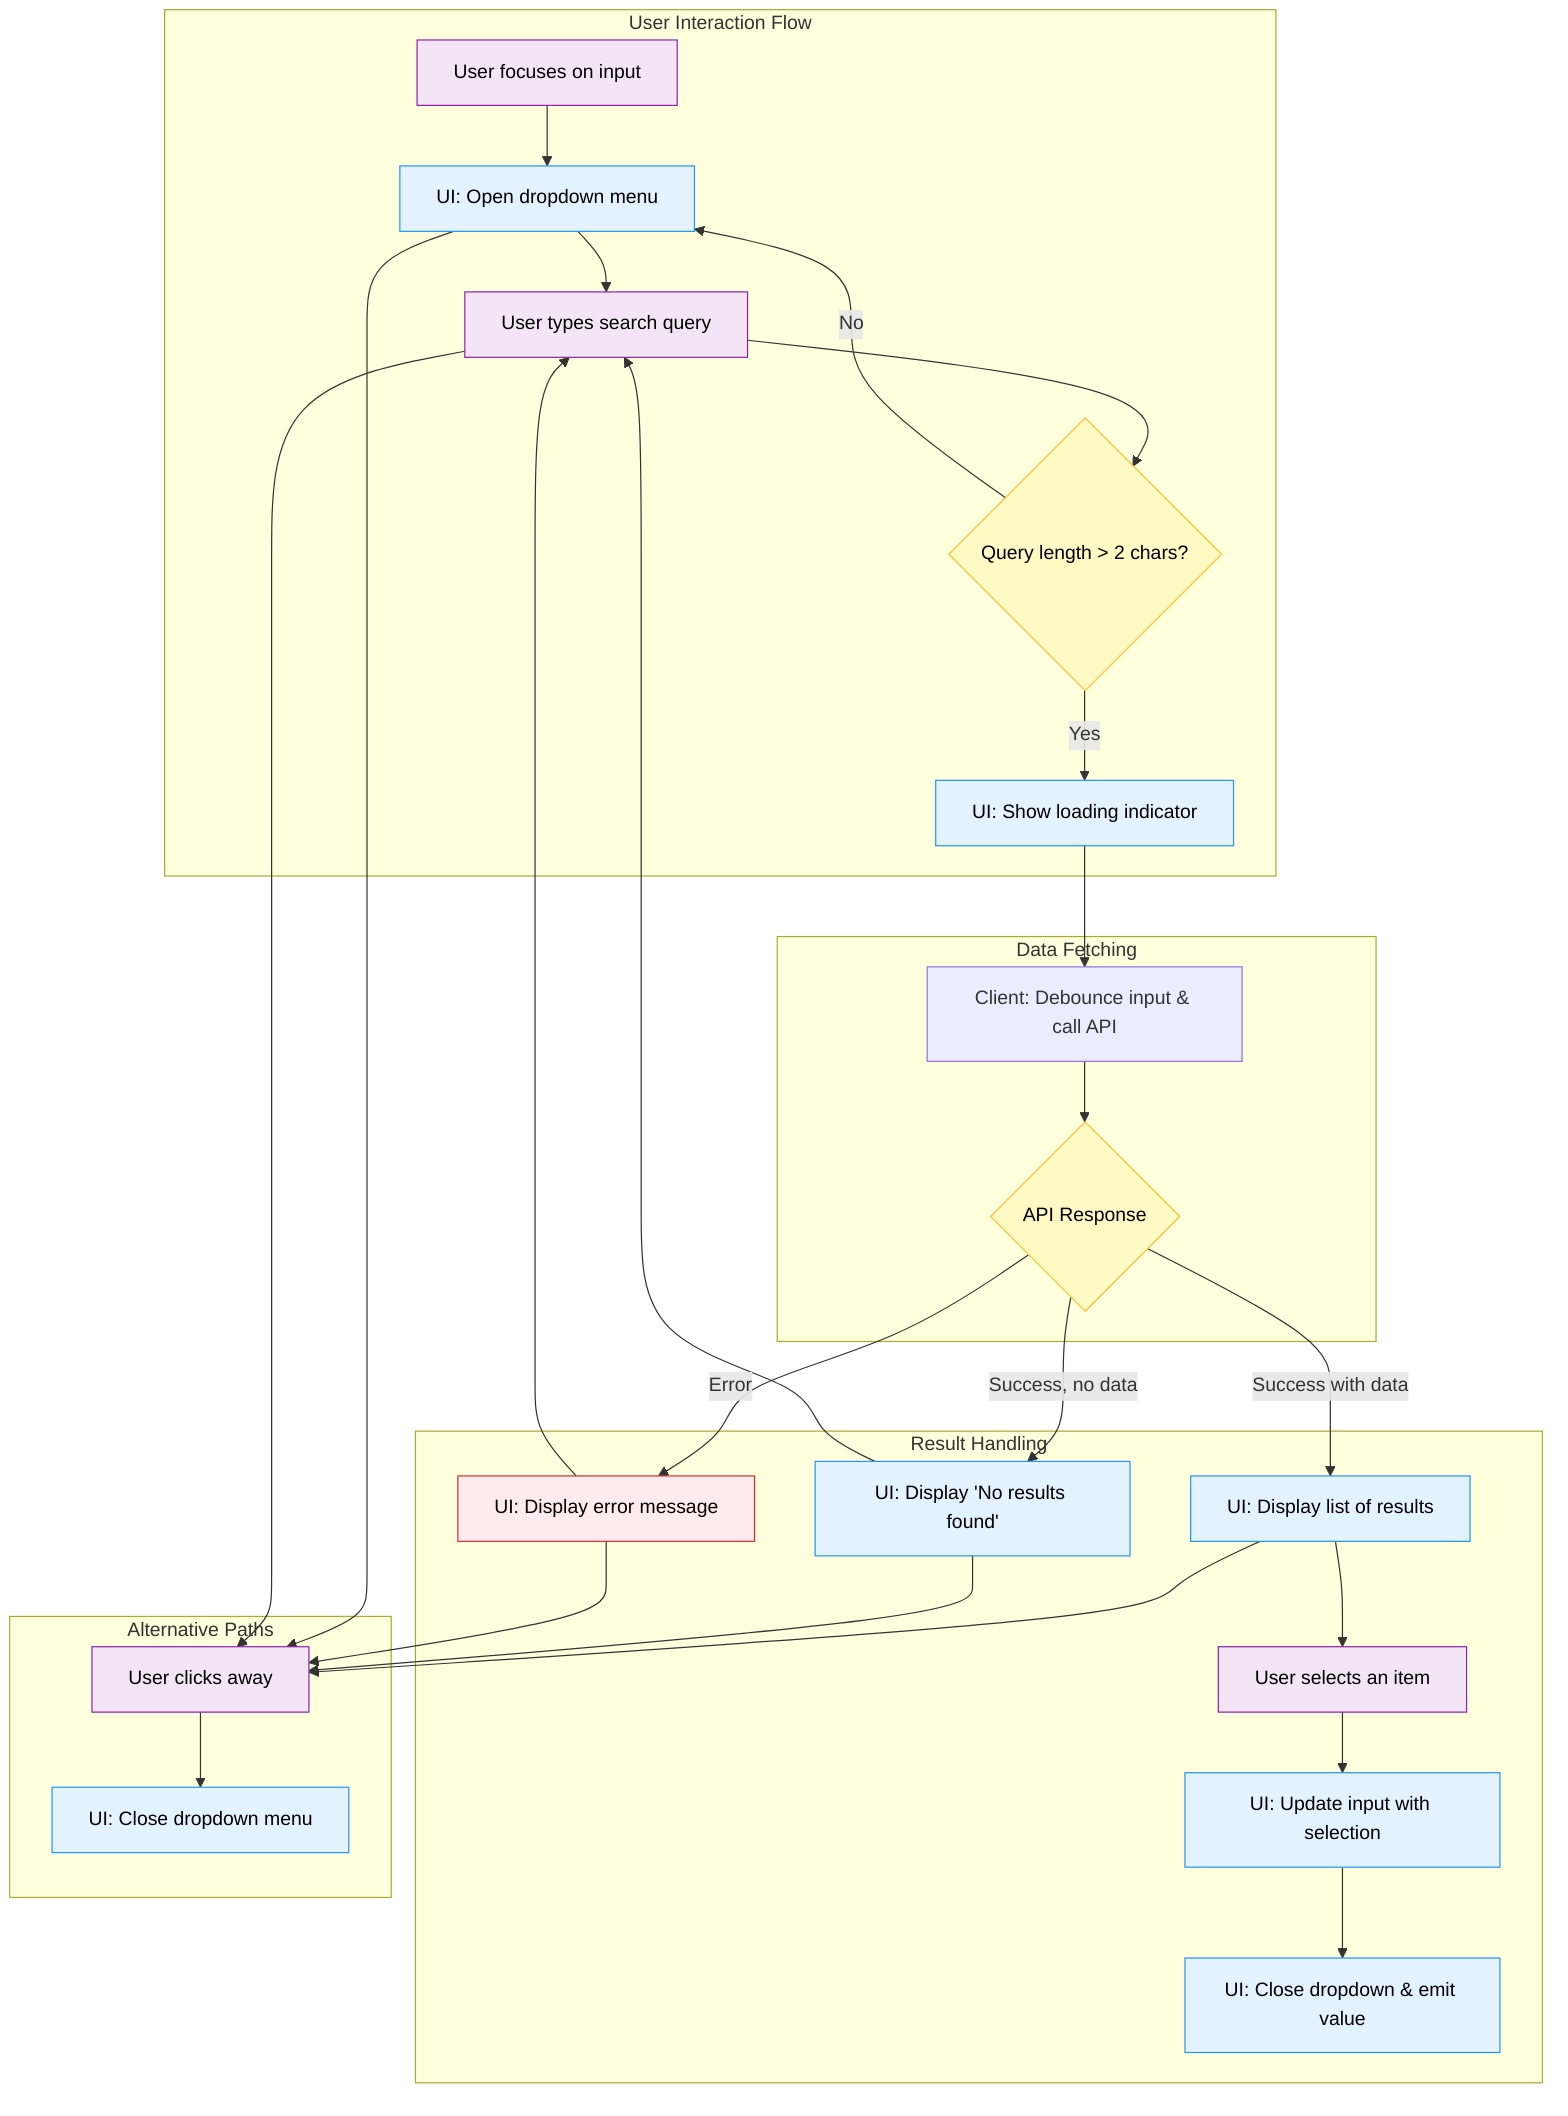 flowchart TD
    subgraph User Interaction Flow
        A[User focuses on input] --> B[UI: Open dropdown menu];
        B --> C[User types search query];
        C --> D{Query length > 2 chars?};
        D -->|No| B;
        D -->|Yes| E[UI: Show loading indicator];
    end

    subgraph Data Fetching
        E --> F[Client: Debounce input & call API];
        F --> G{API Response};
    end

    subgraph Result Handling
        G -->|Success with data| H[UI: Display list of results];
        G -->|Success, no data| I[UI: Display 'No results found'];
        G -->|Error| J[UI: Display error message];
        H --> K[User selects an item];
        K --> L[UI: Update input with selection];
        L --> M[UI: Close dropdown & emit value];
        I --> C;
        J --> C;
    end

    subgraph Alternative Paths
        B --> N[User clicks away];
        C --> N;
        H --> N;
        I --> N;
        J --> N;
        N --> O[UI: Close dropdown menu];
    end

    %% Styling
    classDef process fill:#e3f2fd,stroke:#2196f3,color:#000;
    classDef decision fill:#fff9c4,stroke:#fbc02d,color:#000;
    classDef io fill:#f3e5f5,stroke:#8e24aa,color:#000;
    classDef error fill:#ffebee,stroke:#d32f2f,color:#000;

    class B,E,H,I,L,M,O process;
    class D,G decision;
    class A,C,K,N io;
    class J error;